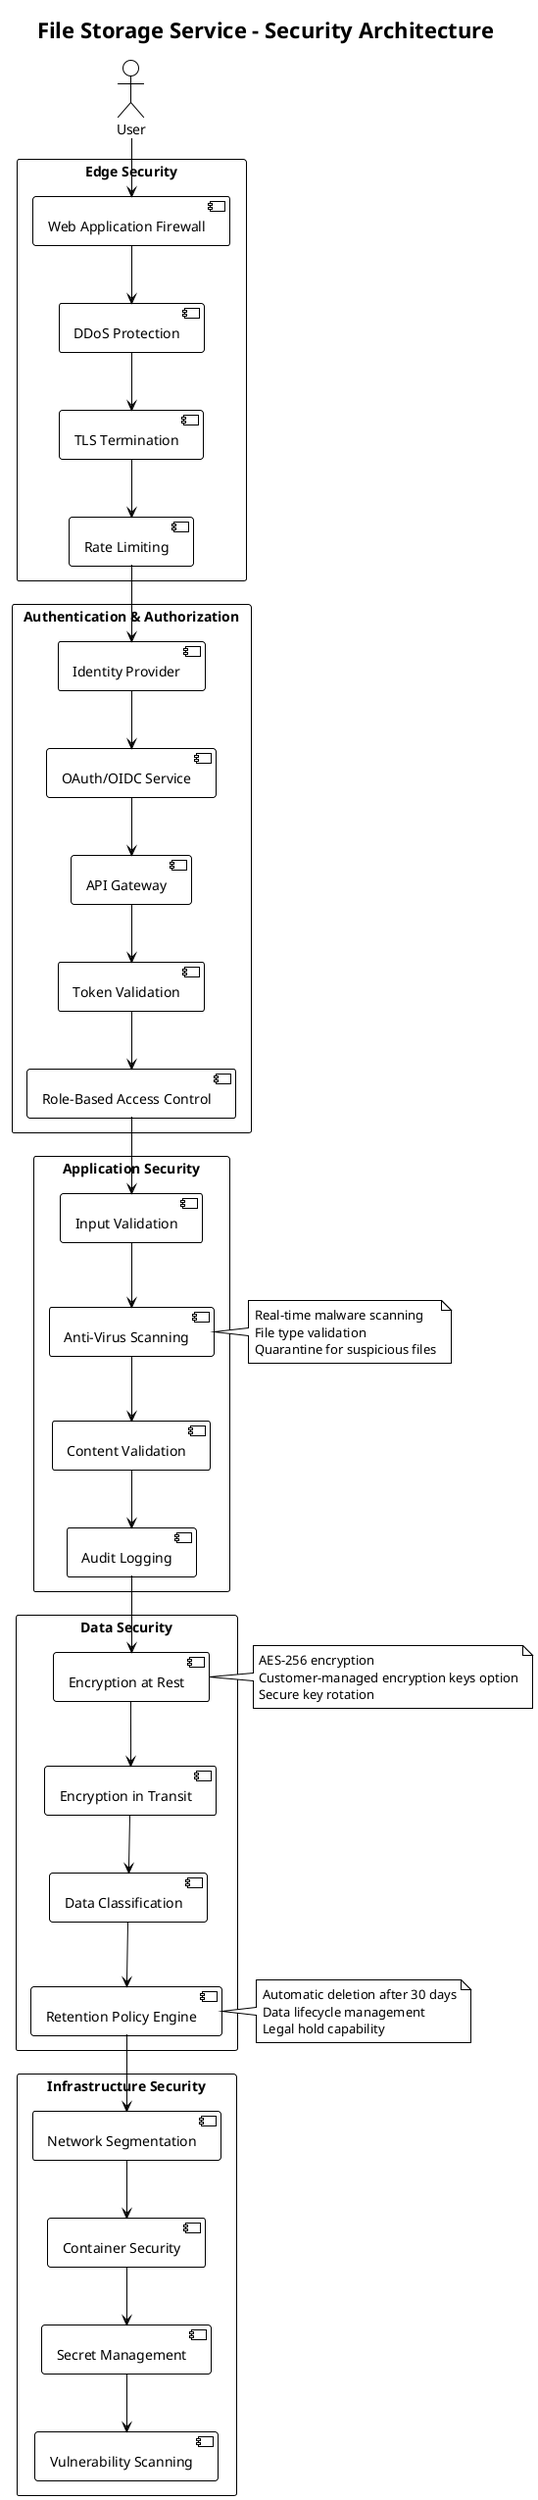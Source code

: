 @startuml Storage Service Architecture - Security Diagram
!theme plain
title File Storage Service - Security Architecture

actor "User" as User
rectangle "Edge Security" {
  [Web Application Firewall] as WAF
  [DDoS Protection] as DDoS
  [TLS Termination] as TLS
  [Rate Limiting] as Rate
}

rectangle "Authentication & Authorization" {
  [Identity Provider] as IDP
  [OAuth/OIDC Service] as OAuth
  [API Gateway] as Gateway
  [Token Validation] as Token
  [Role-Based Access Control] as RBAC
}

rectangle "Application Security" {
  [Input Validation] as Input
  [Anti-Virus Scanning] as AV
  [Content Validation] as Content
  [Audit Logging] as Audit
}

rectangle "Data Security" {
  [Encryption at Rest] as EncRest
  [Encryption in Transit] as EncTransit
  [Data Classification] as Class
  [Retention Policy Engine] as Retention
}

rectangle "Infrastructure Security" {
  [Network Segmentation] as Network
  [Container Security] as Container
  [Secret Management] as Secret
  [Vulnerability Scanning] as Vuln
}

User --> WAF
WAF --> DDoS
DDoS --> TLS
TLS --> Rate
Rate --> IDP

IDP --> OAuth
OAuth --> Gateway
Gateway --> Token
Token --> RBAC

RBAC --> Input
Input --> AV
AV --> Content
Content --> Audit

Audit --> EncRest
EncRest --> EncTransit
EncTransit --> Class
Class --> Retention

Retention --> Network
Network --> Container
Container --> Secret
Secret --> Vuln

note right of Retention
  Automatic deletion after 30 days
  Data lifecycle management
  Legal hold capability
endnote

note right of EncRest
  AES-256 encryption
  Customer-managed encryption keys option
  Secure key rotation
endnote

note right of AV
  Real-time malware scanning
  File type validation
  Quarantine for suspicious files
endnote

@enduml
